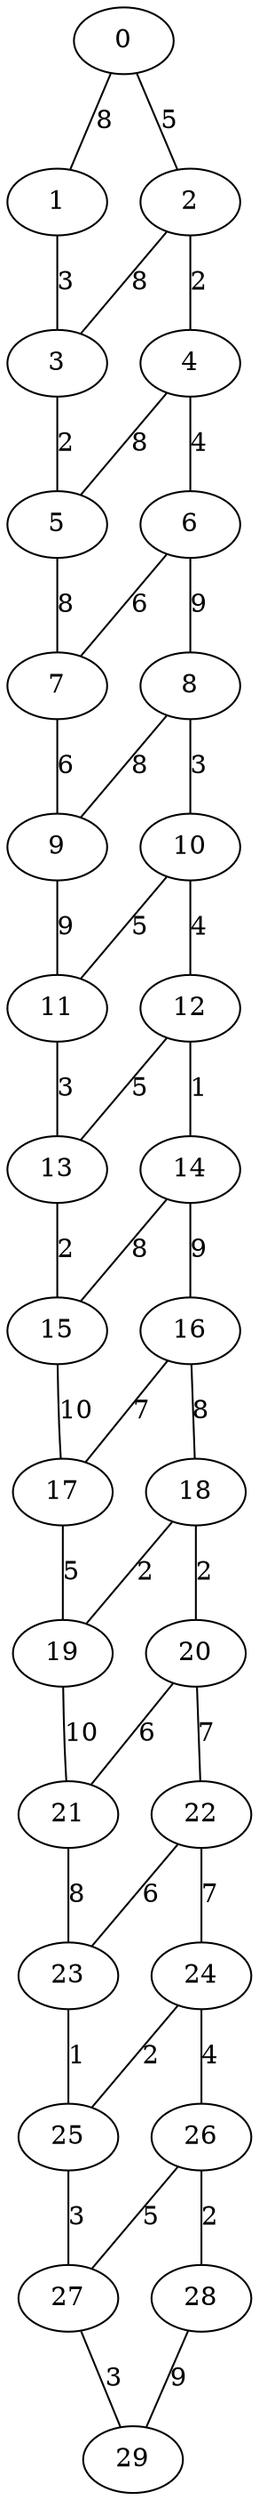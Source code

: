 graph {
	0 [label=0]
	1 [label=1]
	2 [label=2]
	3 [label=3]
	4 [label=4]
	5 [label=5]
	6 [label=6]
	7 [label=7]
	8 [label=8]
	9 [label=9]
	10 [label=10]
	11 [label=11]
	12 [label=12]
	13 [label=13]
	14 [label=14]
	15 [label=15]
	16 [label=16]
	17 [label=17]
	18 [label=18]
	19 [label=19]
	20 [label=20]
	21 [label=21]
	22 [label=22]
	23 [label=23]
	24 [label=24]
	25 [label=25]
	26 [label=26]
	27 [label=27]
	28 [label=28]
	29 [label=29]
	0 -- 2 [label=5]
	0 -- 1 [label=8]
	1 -- 3 [label=3]
	2 -- 4 [label=2]
	2 -- 3 [label=8]
	3 -- 5 [label=2]
	4 -- 6 [label=4]
	4 -- 5 [label=8]
	5 -- 7 [label=8]
	6 -- 8 [label=9]
	6 -- 7 [label=6]
	7 -- 9 [label=6]
	8 -- 10 [label=3]
	8 -- 9 [label=8]
	9 -- 11 [label=9]
	10 -- 12 [label=4]
	10 -- 11 [label=5]
	11 -- 13 [label=3]
	12 -- 14 [label=1]
	12 -- 13 [label=5]
	13 -- 15 [label=2]
	14 -- 16 [label=9]
	14 -- 15 [label=8]
	15 -- 17 [label=10]
	16 -- 18 [label=8]
	16 -- 17 [label=7]
	17 -- 19 [label=5]
	18 -- 20 [label=2]
	18 -- 19 [label=2]
	19 -- 21 [label=10]
	20 -- 22 [label=7]
	20 -- 21 [label=6]
	21 -- 23 [label=8]
	22 -- 24 [label=7]
	22 -- 23 [label=6]
	23 -- 25 [label=1]
	24 -- 26 [label=4]
	24 -- 25 [label=2]
	25 -- 27 [label=3]
	26 -- 28 [label=2]
	26 -- 27 [label=5]
	27 -- 29 [label=3]
	28 -- 29 [label=9]
}
